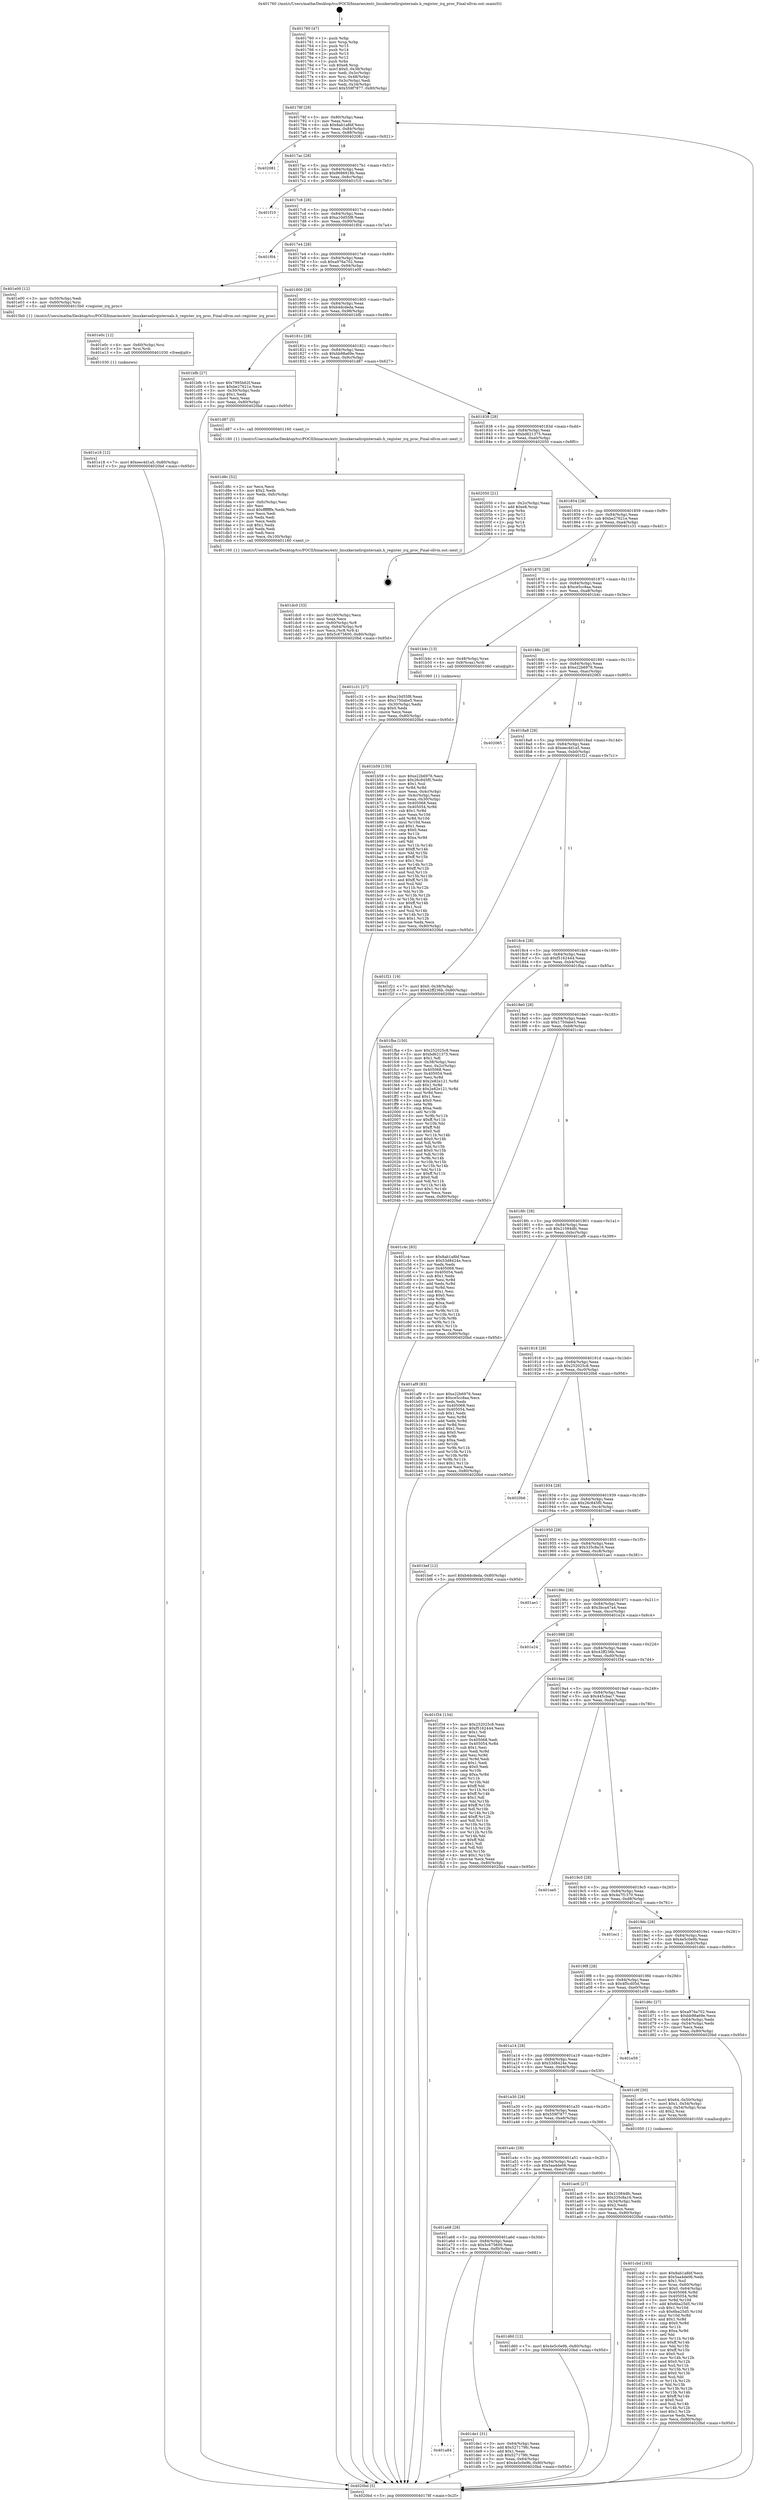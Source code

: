 digraph "0x401760" {
  label = "0x401760 (/mnt/c/Users/mathe/Desktop/tcc/POCII/binaries/extr_linuxkernelirqinternals.h_register_irq_proc_Final-ollvm.out::main(0))"
  labelloc = "t"
  node[shape=record]

  Entry [label="",width=0.3,height=0.3,shape=circle,fillcolor=black,style=filled]
  "0x40178f" [label="{
     0x40178f [29]\l
     | [instrs]\l
     &nbsp;&nbsp;0x40178f \<+3\>: mov -0x80(%rbp),%eax\l
     &nbsp;&nbsp;0x401792 \<+2\>: mov %eax,%ecx\l
     &nbsp;&nbsp;0x401794 \<+6\>: sub $0x8ab1a8bf,%ecx\l
     &nbsp;&nbsp;0x40179a \<+6\>: mov %eax,-0x84(%rbp)\l
     &nbsp;&nbsp;0x4017a0 \<+6\>: mov %ecx,-0x88(%rbp)\l
     &nbsp;&nbsp;0x4017a6 \<+6\>: je 0000000000402081 \<main+0x921\>\l
  }"]
  "0x402081" [label="{
     0x402081\l
  }", style=dashed]
  "0x4017ac" [label="{
     0x4017ac [28]\l
     | [instrs]\l
     &nbsp;&nbsp;0x4017ac \<+5\>: jmp 00000000004017b1 \<main+0x51\>\l
     &nbsp;&nbsp;0x4017b1 \<+6\>: mov -0x84(%rbp),%eax\l
     &nbsp;&nbsp;0x4017b7 \<+5\>: sub $0x9686918b,%eax\l
     &nbsp;&nbsp;0x4017bc \<+6\>: mov %eax,-0x8c(%rbp)\l
     &nbsp;&nbsp;0x4017c2 \<+6\>: je 0000000000401f10 \<main+0x7b0\>\l
  }"]
  Exit [label="",width=0.3,height=0.3,shape=circle,fillcolor=black,style=filled,peripheries=2]
  "0x401f10" [label="{
     0x401f10\l
  }", style=dashed]
  "0x4017c8" [label="{
     0x4017c8 [28]\l
     | [instrs]\l
     &nbsp;&nbsp;0x4017c8 \<+5\>: jmp 00000000004017cd \<main+0x6d\>\l
     &nbsp;&nbsp;0x4017cd \<+6\>: mov -0x84(%rbp),%eax\l
     &nbsp;&nbsp;0x4017d3 \<+5\>: sub $0xa10d55f8,%eax\l
     &nbsp;&nbsp;0x4017d8 \<+6\>: mov %eax,-0x90(%rbp)\l
     &nbsp;&nbsp;0x4017de \<+6\>: je 0000000000401f04 \<main+0x7a4\>\l
  }"]
  "0x401e18" [label="{
     0x401e18 [12]\l
     | [instrs]\l
     &nbsp;&nbsp;0x401e18 \<+7\>: movl $0xeec4d1a5,-0x80(%rbp)\l
     &nbsp;&nbsp;0x401e1f \<+5\>: jmp 00000000004020bd \<main+0x95d\>\l
  }"]
  "0x401f04" [label="{
     0x401f04\l
  }", style=dashed]
  "0x4017e4" [label="{
     0x4017e4 [28]\l
     | [instrs]\l
     &nbsp;&nbsp;0x4017e4 \<+5\>: jmp 00000000004017e9 \<main+0x89\>\l
     &nbsp;&nbsp;0x4017e9 \<+6\>: mov -0x84(%rbp),%eax\l
     &nbsp;&nbsp;0x4017ef \<+5\>: sub $0xa976a702,%eax\l
     &nbsp;&nbsp;0x4017f4 \<+6\>: mov %eax,-0x94(%rbp)\l
     &nbsp;&nbsp;0x4017fa \<+6\>: je 0000000000401e00 \<main+0x6a0\>\l
  }"]
  "0x401e0c" [label="{
     0x401e0c [12]\l
     | [instrs]\l
     &nbsp;&nbsp;0x401e0c \<+4\>: mov -0x60(%rbp),%rsi\l
     &nbsp;&nbsp;0x401e10 \<+3\>: mov %rsi,%rdi\l
     &nbsp;&nbsp;0x401e13 \<+5\>: call 0000000000401030 \<free@plt\>\l
     | [calls]\l
     &nbsp;&nbsp;0x401030 \{1\} (unknown)\l
  }"]
  "0x401e00" [label="{
     0x401e00 [12]\l
     | [instrs]\l
     &nbsp;&nbsp;0x401e00 \<+3\>: mov -0x50(%rbp),%edi\l
     &nbsp;&nbsp;0x401e03 \<+4\>: mov -0x60(%rbp),%rsi\l
     &nbsp;&nbsp;0x401e07 \<+5\>: call 00000000004015b0 \<register_irq_proc\>\l
     | [calls]\l
     &nbsp;&nbsp;0x4015b0 \{1\} (/mnt/c/Users/mathe/Desktop/tcc/POCII/binaries/extr_linuxkernelirqinternals.h_register_irq_proc_Final-ollvm.out::register_irq_proc)\l
  }"]
  "0x401800" [label="{
     0x401800 [28]\l
     | [instrs]\l
     &nbsp;&nbsp;0x401800 \<+5\>: jmp 0000000000401805 \<main+0xa5\>\l
     &nbsp;&nbsp;0x401805 \<+6\>: mov -0x84(%rbp),%eax\l
     &nbsp;&nbsp;0x40180b \<+5\>: sub $0xb4dcdeda,%eax\l
     &nbsp;&nbsp;0x401810 \<+6\>: mov %eax,-0x98(%rbp)\l
     &nbsp;&nbsp;0x401816 \<+6\>: je 0000000000401bfb \<main+0x49b\>\l
  }"]
  "0x401a84" [label="{
     0x401a84\l
  }", style=dashed]
  "0x401bfb" [label="{
     0x401bfb [27]\l
     | [instrs]\l
     &nbsp;&nbsp;0x401bfb \<+5\>: mov $0x7995b62f,%eax\l
     &nbsp;&nbsp;0x401c00 \<+5\>: mov $0xbe27621e,%ecx\l
     &nbsp;&nbsp;0x401c05 \<+3\>: mov -0x30(%rbp),%edx\l
     &nbsp;&nbsp;0x401c08 \<+3\>: cmp $0x1,%edx\l
     &nbsp;&nbsp;0x401c0b \<+3\>: cmovl %ecx,%eax\l
     &nbsp;&nbsp;0x401c0e \<+3\>: mov %eax,-0x80(%rbp)\l
     &nbsp;&nbsp;0x401c11 \<+5\>: jmp 00000000004020bd \<main+0x95d\>\l
  }"]
  "0x40181c" [label="{
     0x40181c [28]\l
     | [instrs]\l
     &nbsp;&nbsp;0x40181c \<+5\>: jmp 0000000000401821 \<main+0xc1\>\l
     &nbsp;&nbsp;0x401821 \<+6\>: mov -0x84(%rbp),%eax\l
     &nbsp;&nbsp;0x401827 \<+5\>: sub $0xbb98a69e,%eax\l
     &nbsp;&nbsp;0x40182c \<+6\>: mov %eax,-0x9c(%rbp)\l
     &nbsp;&nbsp;0x401832 \<+6\>: je 0000000000401d87 \<main+0x627\>\l
  }"]
  "0x401de1" [label="{
     0x401de1 [31]\l
     | [instrs]\l
     &nbsp;&nbsp;0x401de1 \<+3\>: mov -0x64(%rbp),%eax\l
     &nbsp;&nbsp;0x401de4 \<+5\>: add $0x527179fc,%eax\l
     &nbsp;&nbsp;0x401de9 \<+3\>: add $0x1,%eax\l
     &nbsp;&nbsp;0x401dec \<+5\>: sub $0x527179fc,%eax\l
     &nbsp;&nbsp;0x401df1 \<+3\>: mov %eax,-0x64(%rbp)\l
     &nbsp;&nbsp;0x401df4 \<+7\>: movl $0x4e5c0e9b,-0x80(%rbp)\l
     &nbsp;&nbsp;0x401dfb \<+5\>: jmp 00000000004020bd \<main+0x95d\>\l
  }"]
  "0x401d87" [label="{
     0x401d87 [5]\l
     | [instrs]\l
     &nbsp;&nbsp;0x401d87 \<+5\>: call 0000000000401160 \<next_i\>\l
     | [calls]\l
     &nbsp;&nbsp;0x401160 \{1\} (/mnt/c/Users/mathe/Desktop/tcc/POCII/binaries/extr_linuxkernelirqinternals.h_register_irq_proc_Final-ollvm.out::next_i)\l
  }"]
  "0x401838" [label="{
     0x401838 [28]\l
     | [instrs]\l
     &nbsp;&nbsp;0x401838 \<+5\>: jmp 000000000040183d \<main+0xdd\>\l
     &nbsp;&nbsp;0x40183d \<+6\>: mov -0x84(%rbp),%eax\l
     &nbsp;&nbsp;0x401843 \<+5\>: sub $0xbd621375,%eax\l
     &nbsp;&nbsp;0x401848 \<+6\>: mov %eax,-0xa0(%rbp)\l
     &nbsp;&nbsp;0x40184e \<+6\>: je 0000000000402050 \<main+0x8f0\>\l
  }"]
  "0x401dc0" [label="{
     0x401dc0 [33]\l
     | [instrs]\l
     &nbsp;&nbsp;0x401dc0 \<+6\>: mov -0x100(%rbp),%ecx\l
     &nbsp;&nbsp;0x401dc6 \<+3\>: imul %eax,%ecx\l
     &nbsp;&nbsp;0x401dc9 \<+4\>: mov -0x60(%rbp),%r8\l
     &nbsp;&nbsp;0x401dcd \<+4\>: movslq -0x64(%rbp),%r9\l
     &nbsp;&nbsp;0x401dd1 \<+4\>: mov %ecx,(%r8,%r9,4)\l
     &nbsp;&nbsp;0x401dd5 \<+7\>: movl $0x5c675600,-0x80(%rbp)\l
     &nbsp;&nbsp;0x401ddc \<+5\>: jmp 00000000004020bd \<main+0x95d\>\l
  }"]
  "0x402050" [label="{
     0x402050 [21]\l
     | [instrs]\l
     &nbsp;&nbsp;0x402050 \<+3\>: mov -0x2c(%rbp),%eax\l
     &nbsp;&nbsp;0x402053 \<+7\>: add $0xe8,%rsp\l
     &nbsp;&nbsp;0x40205a \<+1\>: pop %rbx\l
     &nbsp;&nbsp;0x40205b \<+2\>: pop %r12\l
     &nbsp;&nbsp;0x40205d \<+2\>: pop %r13\l
     &nbsp;&nbsp;0x40205f \<+2\>: pop %r14\l
     &nbsp;&nbsp;0x402061 \<+2\>: pop %r15\l
     &nbsp;&nbsp;0x402063 \<+1\>: pop %rbp\l
     &nbsp;&nbsp;0x402064 \<+1\>: ret\l
  }"]
  "0x401854" [label="{
     0x401854 [28]\l
     | [instrs]\l
     &nbsp;&nbsp;0x401854 \<+5\>: jmp 0000000000401859 \<main+0xf9\>\l
     &nbsp;&nbsp;0x401859 \<+6\>: mov -0x84(%rbp),%eax\l
     &nbsp;&nbsp;0x40185f \<+5\>: sub $0xbe27621e,%eax\l
     &nbsp;&nbsp;0x401864 \<+6\>: mov %eax,-0xa4(%rbp)\l
     &nbsp;&nbsp;0x40186a \<+6\>: je 0000000000401c31 \<main+0x4d1\>\l
  }"]
  "0x401d8c" [label="{
     0x401d8c [52]\l
     | [instrs]\l
     &nbsp;&nbsp;0x401d8c \<+2\>: xor %ecx,%ecx\l
     &nbsp;&nbsp;0x401d8e \<+5\>: mov $0x2,%edx\l
     &nbsp;&nbsp;0x401d93 \<+6\>: mov %edx,-0xfc(%rbp)\l
     &nbsp;&nbsp;0x401d99 \<+1\>: cltd\l
     &nbsp;&nbsp;0x401d9a \<+6\>: mov -0xfc(%rbp),%esi\l
     &nbsp;&nbsp;0x401da0 \<+2\>: idiv %esi\l
     &nbsp;&nbsp;0x401da2 \<+6\>: imul $0xfffffffe,%edx,%edx\l
     &nbsp;&nbsp;0x401da8 \<+2\>: mov %ecx,%edi\l
     &nbsp;&nbsp;0x401daa \<+2\>: sub %edx,%edi\l
     &nbsp;&nbsp;0x401dac \<+2\>: mov %ecx,%edx\l
     &nbsp;&nbsp;0x401dae \<+3\>: sub $0x1,%edx\l
     &nbsp;&nbsp;0x401db1 \<+2\>: add %edx,%edi\l
     &nbsp;&nbsp;0x401db3 \<+2\>: sub %edi,%ecx\l
     &nbsp;&nbsp;0x401db5 \<+6\>: mov %ecx,-0x100(%rbp)\l
     &nbsp;&nbsp;0x401dbb \<+5\>: call 0000000000401160 \<next_i\>\l
     | [calls]\l
     &nbsp;&nbsp;0x401160 \{1\} (/mnt/c/Users/mathe/Desktop/tcc/POCII/binaries/extr_linuxkernelirqinternals.h_register_irq_proc_Final-ollvm.out::next_i)\l
  }"]
  "0x401c31" [label="{
     0x401c31 [27]\l
     | [instrs]\l
     &nbsp;&nbsp;0x401c31 \<+5\>: mov $0xa10d55f8,%eax\l
     &nbsp;&nbsp;0x401c36 \<+5\>: mov $0x1750abe5,%ecx\l
     &nbsp;&nbsp;0x401c3b \<+3\>: mov -0x30(%rbp),%edx\l
     &nbsp;&nbsp;0x401c3e \<+3\>: cmp $0x0,%edx\l
     &nbsp;&nbsp;0x401c41 \<+3\>: cmove %ecx,%eax\l
     &nbsp;&nbsp;0x401c44 \<+3\>: mov %eax,-0x80(%rbp)\l
     &nbsp;&nbsp;0x401c47 \<+5\>: jmp 00000000004020bd \<main+0x95d\>\l
  }"]
  "0x401870" [label="{
     0x401870 [28]\l
     | [instrs]\l
     &nbsp;&nbsp;0x401870 \<+5\>: jmp 0000000000401875 \<main+0x115\>\l
     &nbsp;&nbsp;0x401875 \<+6\>: mov -0x84(%rbp),%eax\l
     &nbsp;&nbsp;0x40187b \<+5\>: sub $0xce5cc8aa,%eax\l
     &nbsp;&nbsp;0x401880 \<+6\>: mov %eax,-0xa8(%rbp)\l
     &nbsp;&nbsp;0x401886 \<+6\>: je 0000000000401b4c \<main+0x3ec\>\l
  }"]
  "0x401a68" [label="{
     0x401a68 [28]\l
     | [instrs]\l
     &nbsp;&nbsp;0x401a68 \<+5\>: jmp 0000000000401a6d \<main+0x30d\>\l
     &nbsp;&nbsp;0x401a6d \<+6\>: mov -0x84(%rbp),%eax\l
     &nbsp;&nbsp;0x401a73 \<+5\>: sub $0x5c675600,%eax\l
     &nbsp;&nbsp;0x401a78 \<+6\>: mov %eax,-0xf0(%rbp)\l
     &nbsp;&nbsp;0x401a7e \<+6\>: je 0000000000401de1 \<main+0x681\>\l
  }"]
  "0x401b4c" [label="{
     0x401b4c [13]\l
     | [instrs]\l
     &nbsp;&nbsp;0x401b4c \<+4\>: mov -0x48(%rbp),%rax\l
     &nbsp;&nbsp;0x401b50 \<+4\>: mov 0x8(%rax),%rdi\l
     &nbsp;&nbsp;0x401b54 \<+5\>: call 0000000000401060 \<atoi@plt\>\l
     | [calls]\l
     &nbsp;&nbsp;0x401060 \{1\} (unknown)\l
  }"]
  "0x40188c" [label="{
     0x40188c [28]\l
     | [instrs]\l
     &nbsp;&nbsp;0x40188c \<+5\>: jmp 0000000000401891 \<main+0x131\>\l
     &nbsp;&nbsp;0x401891 \<+6\>: mov -0x84(%rbp),%eax\l
     &nbsp;&nbsp;0x401897 \<+5\>: sub $0xe22b6976,%eax\l
     &nbsp;&nbsp;0x40189c \<+6\>: mov %eax,-0xac(%rbp)\l
     &nbsp;&nbsp;0x4018a2 \<+6\>: je 0000000000402065 \<main+0x905\>\l
  }"]
  "0x401d60" [label="{
     0x401d60 [12]\l
     | [instrs]\l
     &nbsp;&nbsp;0x401d60 \<+7\>: movl $0x4e5c0e9b,-0x80(%rbp)\l
     &nbsp;&nbsp;0x401d67 \<+5\>: jmp 00000000004020bd \<main+0x95d\>\l
  }"]
  "0x402065" [label="{
     0x402065\l
  }", style=dashed]
  "0x4018a8" [label="{
     0x4018a8 [28]\l
     | [instrs]\l
     &nbsp;&nbsp;0x4018a8 \<+5\>: jmp 00000000004018ad \<main+0x14d\>\l
     &nbsp;&nbsp;0x4018ad \<+6\>: mov -0x84(%rbp),%eax\l
     &nbsp;&nbsp;0x4018b3 \<+5\>: sub $0xeec4d1a5,%eax\l
     &nbsp;&nbsp;0x4018b8 \<+6\>: mov %eax,-0xb0(%rbp)\l
     &nbsp;&nbsp;0x4018be \<+6\>: je 0000000000401f21 \<main+0x7c1\>\l
  }"]
  "0x401cbd" [label="{
     0x401cbd [163]\l
     | [instrs]\l
     &nbsp;&nbsp;0x401cbd \<+5\>: mov $0x8ab1a8bf,%ecx\l
     &nbsp;&nbsp;0x401cc2 \<+5\>: mov $0x5aa4de06,%edx\l
     &nbsp;&nbsp;0x401cc7 \<+3\>: mov $0x1,%sil\l
     &nbsp;&nbsp;0x401cca \<+4\>: mov %rax,-0x60(%rbp)\l
     &nbsp;&nbsp;0x401cce \<+7\>: movl $0x0,-0x64(%rbp)\l
     &nbsp;&nbsp;0x401cd5 \<+8\>: mov 0x405068,%r8d\l
     &nbsp;&nbsp;0x401cdd \<+8\>: mov 0x405054,%r9d\l
     &nbsp;&nbsp;0x401ce5 \<+3\>: mov %r8d,%r10d\l
     &nbsp;&nbsp;0x401ce8 \<+7\>: add $0x6ba25d5,%r10d\l
     &nbsp;&nbsp;0x401cef \<+4\>: sub $0x1,%r10d\l
     &nbsp;&nbsp;0x401cf3 \<+7\>: sub $0x6ba25d5,%r10d\l
     &nbsp;&nbsp;0x401cfa \<+4\>: imul %r10d,%r8d\l
     &nbsp;&nbsp;0x401cfe \<+4\>: and $0x1,%r8d\l
     &nbsp;&nbsp;0x401d02 \<+4\>: cmp $0x0,%r8d\l
     &nbsp;&nbsp;0x401d06 \<+4\>: sete %r11b\l
     &nbsp;&nbsp;0x401d0a \<+4\>: cmp $0xa,%r9d\l
     &nbsp;&nbsp;0x401d0e \<+3\>: setl %bl\l
     &nbsp;&nbsp;0x401d11 \<+3\>: mov %r11b,%r14b\l
     &nbsp;&nbsp;0x401d14 \<+4\>: xor $0xff,%r14b\l
     &nbsp;&nbsp;0x401d18 \<+3\>: mov %bl,%r15b\l
     &nbsp;&nbsp;0x401d1b \<+4\>: xor $0xff,%r15b\l
     &nbsp;&nbsp;0x401d1f \<+4\>: xor $0x0,%sil\l
     &nbsp;&nbsp;0x401d23 \<+3\>: mov %r14b,%r12b\l
     &nbsp;&nbsp;0x401d26 \<+4\>: and $0x0,%r12b\l
     &nbsp;&nbsp;0x401d2a \<+3\>: and %sil,%r11b\l
     &nbsp;&nbsp;0x401d2d \<+3\>: mov %r15b,%r13b\l
     &nbsp;&nbsp;0x401d30 \<+4\>: and $0x0,%r13b\l
     &nbsp;&nbsp;0x401d34 \<+3\>: and %sil,%bl\l
     &nbsp;&nbsp;0x401d37 \<+3\>: or %r11b,%r12b\l
     &nbsp;&nbsp;0x401d3a \<+3\>: or %bl,%r13b\l
     &nbsp;&nbsp;0x401d3d \<+3\>: xor %r13b,%r12b\l
     &nbsp;&nbsp;0x401d40 \<+3\>: or %r15b,%r14b\l
     &nbsp;&nbsp;0x401d43 \<+4\>: xor $0xff,%r14b\l
     &nbsp;&nbsp;0x401d47 \<+4\>: or $0x0,%sil\l
     &nbsp;&nbsp;0x401d4b \<+3\>: and %sil,%r14b\l
     &nbsp;&nbsp;0x401d4e \<+3\>: or %r14b,%r12b\l
     &nbsp;&nbsp;0x401d51 \<+4\>: test $0x1,%r12b\l
     &nbsp;&nbsp;0x401d55 \<+3\>: cmovne %edx,%ecx\l
     &nbsp;&nbsp;0x401d58 \<+3\>: mov %ecx,-0x80(%rbp)\l
     &nbsp;&nbsp;0x401d5b \<+5\>: jmp 00000000004020bd \<main+0x95d\>\l
  }"]
  "0x401f21" [label="{
     0x401f21 [19]\l
     | [instrs]\l
     &nbsp;&nbsp;0x401f21 \<+7\>: movl $0x0,-0x38(%rbp)\l
     &nbsp;&nbsp;0x401f28 \<+7\>: movl $0x42ff236b,-0x80(%rbp)\l
     &nbsp;&nbsp;0x401f2f \<+5\>: jmp 00000000004020bd \<main+0x95d\>\l
  }"]
  "0x4018c4" [label="{
     0x4018c4 [28]\l
     | [instrs]\l
     &nbsp;&nbsp;0x4018c4 \<+5\>: jmp 00000000004018c9 \<main+0x169\>\l
     &nbsp;&nbsp;0x4018c9 \<+6\>: mov -0x84(%rbp),%eax\l
     &nbsp;&nbsp;0x4018cf \<+5\>: sub $0xf5162444,%eax\l
     &nbsp;&nbsp;0x4018d4 \<+6\>: mov %eax,-0xb4(%rbp)\l
     &nbsp;&nbsp;0x4018da \<+6\>: je 0000000000401fba \<main+0x85a\>\l
  }"]
  "0x401b59" [label="{
     0x401b59 [150]\l
     | [instrs]\l
     &nbsp;&nbsp;0x401b59 \<+5\>: mov $0xe22b6976,%ecx\l
     &nbsp;&nbsp;0x401b5e \<+5\>: mov $0x26c845f0,%edx\l
     &nbsp;&nbsp;0x401b63 \<+3\>: mov $0x1,%sil\l
     &nbsp;&nbsp;0x401b66 \<+3\>: xor %r8d,%r8d\l
     &nbsp;&nbsp;0x401b69 \<+3\>: mov %eax,-0x4c(%rbp)\l
     &nbsp;&nbsp;0x401b6c \<+3\>: mov -0x4c(%rbp),%eax\l
     &nbsp;&nbsp;0x401b6f \<+3\>: mov %eax,-0x30(%rbp)\l
     &nbsp;&nbsp;0x401b72 \<+7\>: mov 0x405068,%eax\l
     &nbsp;&nbsp;0x401b79 \<+8\>: mov 0x405054,%r9d\l
     &nbsp;&nbsp;0x401b81 \<+4\>: sub $0x1,%r8d\l
     &nbsp;&nbsp;0x401b85 \<+3\>: mov %eax,%r10d\l
     &nbsp;&nbsp;0x401b88 \<+3\>: add %r8d,%r10d\l
     &nbsp;&nbsp;0x401b8b \<+4\>: imul %r10d,%eax\l
     &nbsp;&nbsp;0x401b8f \<+3\>: and $0x1,%eax\l
     &nbsp;&nbsp;0x401b92 \<+3\>: cmp $0x0,%eax\l
     &nbsp;&nbsp;0x401b95 \<+4\>: sete %r11b\l
     &nbsp;&nbsp;0x401b99 \<+4\>: cmp $0xa,%r9d\l
     &nbsp;&nbsp;0x401b9d \<+3\>: setl %bl\l
     &nbsp;&nbsp;0x401ba0 \<+3\>: mov %r11b,%r14b\l
     &nbsp;&nbsp;0x401ba3 \<+4\>: xor $0xff,%r14b\l
     &nbsp;&nbsp;0x401ba7 \<+3\>: mov %bl,%r15b\l
     &nbsp;&nbsp;0x401baa \<+4\>: xor $0xff,%r15b\l
     &nbsp;&nbsp;0x401bae \<+4\>: xor $0x1,%sil\l
     &nbsp;&nbsp;0x401bb2 \<+3\>: mov %r14b,%r12b\l
     &nbsp;&nbsp;0x401bb5 \<+4\>: and $0xff,%r12b\l
     &nbsp;&nbsp;0x401bb9 \<+3\>: and %sil,%r11b\l
     &nbsp;&nbsp;0x401bbc \<+3\>: mov %r15b,%r13b\l
     &nbsp;&nbsp;0x401bbf \<+4\>: and $0xff,%r13b\l
     &nbsp;&nbsp;0x401bc3 \<+3\>: and %sil,%bl\l
     &nbsp;&nbsp;0x401bc6 \<+3\>: or %r11b,%r12b\l
     &nbsp;&nbsp;0x401bc9 \<+3\>: or %bl,%r13b\l
     &nbsp;&nbsp;0x401bcc \<+3\>: xor %r13b,%r12b\l
     &nbsp;&nbsp;0x401bcf \<+3\>: or %r15b,%r14b\l
     &nbsp;&nbsp;0x401bd2 \<+4\>: xor $0xff,%r14b\l
     &nbsp;&nbsp;0x401bd6 \<+4\>: or $0x1,%sil\l
     &nbsp;&nbsp;0x401bda \<+3\>: and %sil,%r14b\l
     &nbsp;&nbsp;0x401bdd \<+3\>: or %r14b,%r12b\l
     &nbsp;&nbsp;0x401be0 \<+4\>: test $0x1,%r12b\l
     &nbsp;&nbsp;0x401be4 \<+3\>: cmovne %edx,%ecx\l
     &nbsp;&nbsp;0x401be7 \<+3\>: mov %ecx,-0x80(%rbp)\l
     &nbsp;&nbsp;0x401bea \<+5\>: jmp 00000000004020bd \<main+0x95d\>\l
  }"]
  "0x401fba" [label="{
     0x401fba [150]\l
     | [instrs]\l
     &nbsp;&nbsp;0x401fba \<+5\>: mov $0x252025c8,%eax\l
     &nbsp;&nbsp;0x401fbf \<+5\>: mov $0xbd621375,%ecx\l
     &nbsp;&nbsp;0x401fc4 \<+2\>: mov $0x1,%dl\l
     &nbsp;&nbsp;0x401fc6 \<+3\>: mov -0x38(%rbp),%esi\l
     &nbsp;&nbsp;0x401fc9 \<+3\>: mov %esi,-0x2c(%rbp)\l
     &nbsp;&nbsp;0x401fcc \<+7\>: mov 0x405068,%esi\l
     &nbsp;&nbsp;0x401fd3 \<+7\>: mov 0x405054,%edi\l
     &nbsp;&nbsp;0x401fda \<+3\>: mov %esi,%r8d\l
     &nbsp;&nbsp;0x401fdd \<+7\>: add $0x2e82e121,%r8d\l
     &nbsp;&nbsp;0x401fe4 \<+4\>: sub $0x1,%r8d\l
     &nbsp;&nbsp;0x401fe8 \<+7\>: sub $0x2e82e121,%r8d\l
     &nbsp;&nbsp;0x401fef \<+4\>: imul %r8d,%esi\l
     &nbsp;&nbsp;0x401ff3 \<+3\>: and $0x1,%esi\l
     &nbsp;&nbsp;0x401ff6 \<+3\>: cmp $0x0,%esi\l
     &nbsp;&nbsp;0x401ff9 \<+4\>: sete %r9b\l
     &nbsp;&nbsp;0x401ffd \<+3\>: cmp $0xa,%edi\l
     &nbsp;&nbsp;0x402000 \<+4\>: setl %r10b\l
     &nbsp;&nbsp;0x402004 \<+3\>: mov %r9b,%r11b\l
     &nbsp;&nbsp;0x402007 \<+4\>: xor $0xff,%r11b\l
     &nbsp;&nbsp;0x40200b \<+3\>: mov %r10b,%bl\l
     &nbsp;&nbsp;0x40200e \<+3\>: xor $0xff,%bl\l
     &nbsp;&nbsp;0x402011 \<+3\>: xor $0x0,%dl\l
     &nbsp;&nbsp;0x402014 \<+3\>: mov %r11b,%r14b\l
     &nbsp;&nbsp;0x402017 \<+4\>: and $0x0,%r14b\l
     &nbsp;&nbsp;0x40201b \<+3\>: and %dl,%r9b\l
     &nbsp;&nbsp;0x40201e \<+3\>: mov %bl,%r15b\l
     &nbsp;&nbsp;0x402021 \<+4\>: and $0x0,%r15b\l
     &nbsp;&nbsp;0x402025 \<+3\>: and %dl,%r10b\l
     &nbsp;&nbsp;0x402028 \<+3\>: or %r9b,%r14b\l
     &nbsp;&nbsp;0x40202b \<+3\>: or %r10b,%r15b\l
     &nbsp;&nbsp;0x40202e \<+3\>: xor %r15b,%r14b\l
     &nbsp;&nbsp;0x402031 \<+3\>: or %bl,%r11b\l
     &nbsp;&nbsp;0x402034 \<+4\>: xor $0xff,%r11b\l
     &nbsp;&nbsp;0x402038 \<+3\>: or $0x0,%dl\l
     &nbsp;&nbsp;0x40203b \<+3\>: and %dl,%r11b\l
     &nbsp;&nbsp;0x40203e \<+3\>: or %r11b,%r14b\l
     &nbsp;&nbsp;0x402041 \<+4\>: test $0x1,%r14b\l
     &nbsp;&nbsp;0x402045 \<+3\>: cmovne %ecx,%eax\l
     &nbsp;&nbsp;0x402048 \<+3\>: mov %eax,-0x80(%rbp)\l
     &nbsp;&nbsp;0x40204b \<+5\>: jmp 00000000004020bd \<main+0x95d\>\l
  }"]
  "0x4018e0" [label="{
     0x4018e0 [28]\l
     | [instrs]\l
     &nbsp;&nbsp;0x4018e0 \<+5\>: jmp 00000000004018e5 \<main+0x185\>\l
     &nbsp;&nbsp;0x4018e5 \<+6\>: mov -0x84(%rbp),%eax\l
     &nbsp;&nbsp;0x4018eb \<+5\>: sub $0x1750abe5,%eax\l
     &nbsp;&nbsp;0x4018f0 \<+6\>: mov %eax,-0xb8(%rbp)\l
     &nbsp;&nbsp;0x4018f6 \<+6\>: je 0000000000401c4c \<main+0x4ec\>\l
  }"]
  "0x401760" [label="{
     0x401760 [47]\l
     | [instrs]\l
     &nbsp;&nbsp;0x401760 \<+1\>: push %rbp\l
     &nbsp;&nbsp;0x401761 \<+3\>: mov %rsp,%rbp\l
     &nbsp;&nbsp;0x401764 \<+2\>: push %r15\l
     &nbsp;&nbsp;0x401766 \<+2\>: push %r14\l
     &nbsp;&nbsp;0x401768 \<+2\>: push %r13\l
     &nbsp;&nbsp;0x40176a \<+2\>: push %r12\l
     &nbsp;&nbsp;0x40176c \<+1\>: push %rbx\l
     &nbsp;&nbsp;0x40176d \<+7\>: sub $0xe8,%rsp\l
     &nbsp;&nbsp;0x401774 \<+7\>: movl $0x0,-0x38(%rbp)\l
     &nbsp;&nbsp;0x40177b \<+3\>: mov %edi,-0x3c(%rbp)\l
     &nbsp;&nbsp;0x40177e \<+4\>: mov %rsi,-0x48(%rbp)\l
     &nbsp;&nbsp;0x401782 \<+3\>: mov -0x3c(%rbp),%edi\l
     &nbsp;&nbsp;0x401785 \<+3\>: mov %edi,-0x34(%rbp)\l
     &nbsp;&nbsp;0x401788 \<+7\>: movl $0x559f7877,-0x80(%rbp)\l
  }"]
  "0x401c4c" [label="{
     0x401c4c [83]\l
     | [instrs]\l
     &nbsp;&nbsp;0x401c4c \<+5\>: mov $0x8ab1a8bf,%eax\l
     &nbsp;&nbsp;0x401c51 \<+5\>: mov $0x53d8424e,%ecx\l
     &nbsp;&nbsp;0x401c56 \<+2\>: xor %edx,%edx\l
     &nbsp;&nbsp;0x401c58 \<+7\>: mov 0x405068,%esi\l
     &nbsp;&nbsp;0x401c5f \<+7\>: mov 0x405054,%edi\l
     &nbsp;&nbsp;0x401c66 \<+3\>: sub $0x1,%edx\l
     &nbsp;&nbsp;0x401c69 \<+3\>: mov %esi,%r8d\l
     &nbsp;&nbsp;0x401c6c \<+3\>: add %edx,%r8d\l
     &nbsp;&nbsp;0x401c6f \<+4\>: imul %r8d,%esi\l
     &nbsp;&nbsp;0x401c73 \<+3\>: and $0x1,%esi\l
     &nbsp;&nbsp;0x401c76 \<+3\>: cmp $0x0,%esi\l
     &nbsp;&nbsp;0x401c79 \<+4\>: sete %r9b\l
     &nbsp;&nbsp;0x401c7d \<+3\>: cmp $0xa,%edi\l
     &nbsp;&nbsp;0x401c80 \<+4\>: setl %r10b\l
     &nbsp;&nbsp;0x401c84 \<+3\>: mov %r9b,%r11b\l
     &nbsp;&nbsp;0x401c87 \<+3\>: and %r10b,%r11b\l
     &nbsp;&nbsp;0x401c8a \<+3\>: xor %r10b,%r9b\l
     &nbsp;&nbsp;0x401c8d \<+3\>: or %r9b,%r11b\l
     &nbsp;&nbsp;0x401c90 \<+4\>: test $0x1,%r11b\l
     &nbsp;&nbsp;0x401c94 \<+3\>: cmovne %ecx,%eax\l
     &nbsp;&nbsp;0x401c97 \<+3\>: mov %eax,-0x80(%rbp)\l
     &nbsp;&nbsp;0x401c9a \<+5\>: jmp 00000000004020bd \<main+0x95d\>\l
  }"]
  "0x4018fc" [label="{
     0x4018fc [28]\l
     | [instrs]\l
     &nbsp;&nbsp;0x4018fc \<+5\>: jmp 0000000000401901 \<main+0x1a1\>\l
     &nbsp;&nbsp;0x401901 \<+6\>: mov -0x84(%rbp),%eax\l
     &nbsp;&nbsp;0x401907 \<+5\>: sub $0x21084dfc,%eax\l
     &nbsp;&nbsp;0x40190c \<+6\>: mov %eax,-0xbc(%rbp)\l
     &nbsp;&nbsp;0x401912 \<+6\>: je 0000000000401af9 \<main+0x399\>\l
  }"]
  "0x4020bd" [label="{
     0x4020bd [5]\l
     | [instrs]\l
     &nbsp;&nbsp;0x4020bd \<+5\>: jmp 000000000040178f \<main+0x2f\>\l
  }"]
  "0x401af9" [label="{
     0x401af9 [83]\l
     | [instrs]\l
     &nbsp;&nbsp;0x401af9 \<+5\>: mov $0xe22b6976,%eax\l
     &nbsp;&nbsp;0x401afe \<+5\>: mov $0xce5cc8aa,%ecx\l
     &nbsp;&nbsp;0x401b03 \<+2\>: xor %edx,%edx\l
     &nbsp;&nbsp;0x401b05 \<+7\>: mov 0x405068,%esi\l
     &nbsp;&nbsp;0x401b0c \<+7\>: mov 0x405054,%edi\l
     &nbsp;&nbsp;0x401b13 \<+3\>: sub $0x1,%edx\l
     &nbsp;&nbsp;0x401b16 \<+3\>: mov %esi,%r8d\l
     &nbsp;&nbsp;0x401b19 \<+3\>: add %edx,%r8d\l
     &nbsp;&nbsp;0x401b1c \<+4\>: imul %r8d,%esi\l
     &nbsp;&nbsp;0x401b20 \<+3\>: and $0x1,%esi\l
     &nbsp;&nbsp;0x401b23 \<+3\>: cmp $0x0,%esi\l
     &nbsp;&nbsp;0x401b26 \<+4\>: sete %r9b\l
     &nbsp;&nbsp;0x401b2a \<+3\>: cmp $0xa,%edi\l
     &nbsp;&nbsp;0x401b2d \<+4\>: setl %r10b\l
     &nbsp;&nbsp;0x401b31 \<+3\>: mov %r9b,%r11b\l
     &nbsp;&nbsp;0x401b34 \<+3\>: and %r10b,%r11b\l
     &nbsp;&nbsp;0x401b37 \<+3\>: xor %r10b,%r9b\l
     &nbsp;&nbsp;0x401b3a \<+3\>: or %r9b,%r11b\l
     &nbsp;&nbsp;0x401b3d \<+4\>: test $0x1,%r11b\l
     &nbsp;&nbsp;0x401b41 \<+3\>: cmovne %ecx,%eax\l
     &nbsp;&nbsp;0x401b44 \<+3\>: mov %eax,-0x80(%rbp)\l
     &nbsp;&nbsp;0x401b47 \<+5\>: jmp 00000000004020bd \<main+0x95d\>\l
  }"]
  "0x401918" [label="{
     0x401918 [28]\l
     | [instrs]\l
     &nbsp;&nbsp;0x401918 \<+5\>: jmp 000000000040191d \<main+0x1bd\>\l
     &nbsp;&nbsp;0x40191d \<+6\>: mov -0x84(%rbp),%eax\l
     &nbsp;&nbsp;0x401923 \<+5\>: sub $0x252025c8,%eax\l
     &nbsp;&nbsp;0x401928 \<+6\>: mov %eax,-0xc0(%rbp)\l
     &nbsp;&nbsp;0x40192e \<+6\>: je 00000000004020b6 \<main+0x956\>\l
  }"]
  "0x401a4c" [label="{
     0x401a4c [28]\l
     | [instrs]\l
     &nbsp;&nbsp;0x401a4c \<+5\>: jmp 0000000000401a51 \<main+0x2f1\>\l
     &nbsp;&nbsp;0x401a51 \<+6\>: mov -0x84(%rbp),%eax\l
     &nbsp;&nbsp;0x401a57 \<+5\>: sub $0x5aa4de06,%eax\l
     &nbsp;&nbsp;0x401a5c \<+6\>: mov %eax,-0xec(%rbp)\l
     &nbsp;&nbsp;0x401a62 \<+6\>: je 0000000000401d60 \<main+0x600\>\l
  }"]
  "0x4020b6" [label="{
     0x4020b6\l
  }", style=dashed]
  "0x401934" [label="{
     0x401934 [28]\l
     | [instrs]\l
     &nbsp;&nbsp;0x401934 \<+5\>: jmp 0000000000401939 \<main+0x1d9\>\l
     &nbsp;&nbsp;0x401939 \<+6\>: mov -0x84(%rbp),%eax\l
     &nbsp;&nbsp;0x40193f \<+5\>: sub $0x26c845f0,%eax\l
     &nbsp;&nbsp;0x401944 \<+6\>: mov %eax,-0xc4(%rbp)\l
     &nbsp;&nbsp;0x40194a \<+6\>: je 0000000000401bef \<main+0x48f\>\l
  }"]
  "0x401ac6" [label="{
     0x401ac6 [27]\l
     | [instrs]\l
     &nbsp;&nbsp;0x401ac6 \<+5\>: mov $0x21084dfc,%eax\l
     &nbsp;&nbsp;0x401acb \<+5\>: mov $0x335c8a16,%ecx\l
     &nbsp;&nbsp;0x401ad0 \<+3\>: mov -0x34(%rbp),%edx\l
     &nbsp;&nbsp;0x401ad3 \<+3\>: cmp $0x2,%edx\l
     &nbsp;&nbsp;0x401ad6 \<+3\>: cmovne %ecx,%eax\l
     &nbsp;&nbsp;0x401ad9 \<+3\>: mov %eax,-0x80(%rbp)\l
     &nbsp;&nbsp;0x401adc \<+5\>: jmp 00000000004020bd \<main+0x95d\>\l
  }"]
  "0x401bef" [label="{
     0x401bef [12]\l
     | [instrs]\l
     &nbsp;&nbsp;0x401bef \<+7\>: movl $0xb4dcdeda,-0x80(%rbp)\l
     &nbsp;&nbsp;0x401bf6 \<+5\>: jmp 00000000004020bd \<main+0x95d\>\l
  }"]
  "0x401950" [label="{
     0x401950 [28]\l
     | [instrs]\l
     &nbsp;&nbsp;0x401950 \<+5\>: jmp 0000000000401955 \<main+0x1f5\>\l
     &nbsp;&nbsp;0x401955 \<+6\>: mov -0x84(%rbp),%eax\l
     &nbsp;&nbsp;0x40195b \<+5\>: sub $0x335c8a16,%eax\l
     &nbsp;&nbsp;0x401960 \<+6\>: mov %eax,-0xc8(%rbp)\l
     &nbsp;&nbsp;0x401966 \<+6\>: je 0000000000401ae1 \<main+0x381\>\l
  }"]
  "0x401a30" [label="{
     0x401a30 [28]\l
     | [instrs]\l
     &nbsp;&nbsp;0x401a30 \<+5\>: jmp 0000000000401a35 \<main+0x2d5\>\l
     &nbsp;&nbsp;0x401a35 \<+6\>: mov -0x84(%rbp),%eax\l
     &nbsp;&nbsp;0x401a3b \<+5\>: sub $0x559f7877,%eax\l
     &nbsp;&nbsp;0x401a40 \<+6\>: mov %eax,-0xe8(%rbp)\l
     &nbsp;&nbsp;0x401a46 \<+6\>: je 0000000000401ac6 \<main+0x366\>\l
  }"]
  "0x401ae1" [label="{
     0x401ae1\l
  }", style=dashed]
  "0x40196c" [label="{
     0x40196c [28]\l
     | [instrs]\l
     &nbsp;&nbsp;0x40196c \<+5\>: jmp 0000000000401971 \<main+0x211\>\l
     &nbsp;&nbsp;0x401971 \<+6\>: mov -0x84(%rbp),%eax\l
     &nbsp;&nbsp;0x401977 \<+5\>: sub $0x3bca47a4,%eax\l
     &nbsp;&nbsp;0x40197c \<+6\>: mov %eax,-0xcc(%rbp)\l
     &nbsp;&nbsp;0x401982 \<+6\>: je 0000000000401e24 \<main+0x6c4\>\l
  }"]
  "0x401c9f" [label="{
     0x401c9f [30]\l
     | [instrs]\l
     &nbsp;&nbsp;0x401c9f \<+7\>: movl $0x64,-0x50(%rbp)\l
     &nbsp;&nbsp;0x401ca6 \<+7\>: movl $0x1,-0x54(%rbp)\l
     &nbsp;&nbsp;0x401cad \<+4\>: movslq -0x54(%rbp),%rax\l
     &nbsp;&nbsp;0x401cb1 \<+4\>: shl $0x2,%rax\l
     &nbsp;&nbsp;0x401cb5 \<+3\>: mov %rax,%rdi\l
     &nbsp;&nbsp;0x401cb8 \<+5\>: call 0000000000401050 \<malloc@plt\>\l
     | [calls]\l
     &nbsp;&nbsp;0x401050 \{1\} (unknown)\l
  }"]
  "0x401e24" [label="{
     0x401e24\l
  }", style=dashed]
  "0x401988" [label="{
     0x401988 [28]\l
     | [instrs]\l
     &nbsp;&nbsp;0x401988 \<+5\>: jmp 000000000040198d \<main+0x22d\>\l
     &nbsp;&nbsp;0x40198d \<+6\>: mov -0x84(%rbp),%eax\l
     &nbsp;&nbsp;0x401993 \<+5\>: sub $0x42ff236b,%eax\l
     &nbsp;&nbsp;0x401998 \<+6\>: mov %eax,-0xd0(%rbp)\l
     &nbsp;&nbsp;0x40199e \<+6\>: je 0000000000401f34 \<main+0x7d4\>\l
  }"]
  "0x401a14" [label="{
     0x401a14 [28]\l
     | [instrs]\l
     &nbsp;&nbsp;0x401a14 \<+5\>: jmp 0000000000401a19 \<main+0x2b9\>\l
     &nbsp;&nbsp;0x401a19 \<+6\>: mov -0x84(%rbp),%eax\l
     &nbsp;&nbsp;0x401a1f \<+5\>: sub $0x53d8424e,%eax\l
     &nbsp;&nbsp;0x401a24 \<+6\>: mov %eax,-0xe4(%rbp)\l
     &nbsp;&nbsp;0x401a2a \<+6\>: je 0000000000401c9f \<main+0x53f\>\l
  }"]
  "0x401f34" [label="{
     0x401f34 [134]\l
     | [instrs]\l
     &nbsp;&nbsp;0x401f34 \<+5\>: mov $0x252025c8,%eax\l
     &nbsp;&nbsp;0x401f39 \<+5\>: mov $0xf5162444,%ecx\l
     &nbsp;&nbsp;0x401f3e \<+2\>: mov $0x1,%dl\l
     &nbsp;&nbsp;0x401f40 \<+2\>: xor %esi,%esi\l
     &nbsp;&nbsp;0x401f42 \<+7\>: mov 0x405068,%edi\l
     &nbsp;&nbsp;0x401f49 \<+8\>: mov 0x405054,%r8d\l
     &nbsp;&nbsp;0x401f51 \<+3\>: sub $0x1,%esi\l
     &nbsp;&nbsp;0x401f54 \<+3\>: mov %edi,%r9d\l
     &nbsp;&nbsp;0x401f57 \<+3\>: add %esi,%r9d\l
     &nbsp;&nbsp;0x401f5a \<+4\>: imul %r9d,%edi\l
     &nbsp;&nbsp;0x401f5e \<+3\>: and $0x1,%edi\l
     &nbsp;&nbsp;0x401f61 \<+3\>: cmp $0x0,%edi\l
     &nbsp;&nbsp;0x401f64 \<+4\>: sete %r10b\l
     &nbsp;&nbsp;0x401f68 \<+4\>: cmp $0xa,%r8d\l
     &nbsp;&nbsp;0x401f6c \<+4\>: setl %r11b\l
     &nbsp;&nbsp;0x401f70 \<+3\>: mov %r10b,%bl\l
     &nbsp;&nbsp;0x401f73 \<+3\>: xor $0xff,%bl\l
     &nbsp;&nbsp;0x401f76 \<+3\>: mov %r11b,%r14b\l
     &nbsp;&nbsp;0x401f79 \<+4\>: xor $0xff,%r14b\l
     &nbsp;&nbsp;0x401f7d \<+3\>: xor $0x1,%dl\l
     &nbsp;&nbsp;0x401f80 \<+3\>: mov %bl,%r15b\l
     &nbsp;&nbsp;0x401f83 \<+4\>: and $0xff,%r15b\l
     &nbsp;&nbsp;0x401f87 \<+3\>: and %dl,%r10b\l
     &nbsp;&nbsp;0x401f8a \<+3\>: mov %r14b,%r12b\l
     &nbsp;&nbsp;0x401f8d \<+4\>: and $0xff,%r12b\l
     &nbsp;&nbsp;0x401f91 \<+3\>: and %dl,%r11b\l
     &nbsp;&nbsp;0x401f94 \<+3\>: or %r10b,%r15b\l
     &nbsp;&nbsp;0x401f97 \<+3\>: or %r11b,%r12b\l
     &nbsp;&nbsp;0x401f9a \<+3\>: xor %r12b,%r15b\l
     &nbsp;&nbsp;0x401f9d \<+3\>: or %r14b,%bl\l
     &nbsp;&nbsp;0x401fa0 \<+3\>: xor $0xff,%bl\l
     &nbsp;&nbsp;0x401fa3 \<+3\>: or $0x1,%dl\l
     &nbsp;&nbsp;0x401fa6 \<+2\>: and %dl,%bl\l
     &nbsp;&nbsp;0x401fa8 \<+3\>: or %bl,%r15b\l
     &nbsp;&nbsp;0x401fab \<+4\>: test $0x1,%r15b\l
     &nbsp;&nbsp;0x401faf \<+3\>: cmovne %ecx,%eax\l
     &nbsp;&nbsp;0x401fb2 \<+3\>: mov %eax,-0x80(%rbp)\l
     &nbsp;&nbsp;0x401fb5 \<+5\>: jmp 00000000004020bd \<main+0x95d\>\l
  }"]
  "0x4019a4" [label="{
     0x4019a4 [28]\l
     | [instrs]\l
     &nbsp;&nbsp;0x4019a4 \<+5\>: jmp 00000000004019a9 \<main+0x249\>\l
     &nbsp;&nbsp;0x4019a9 \<+6\>: mov -0x84(%rbp),%eax\l
     &nbsp;&nbsp;0x4019af \<+5\>: sub $0x445cbac7,%eax\l
     &nbsp;&nbsp;0x4019b4 \<+6\>: mov %eax,-0xd4(%rbp)\l
     &nbsp;&nbsp;0x4019ba \<+6\>: je 0000000000401ee0 \<main+0x780\>\l
  }"]
  "0x401e59" [label="{
     0x401e59\l
  }", style=dashed]
  "0x401ee0" [label="{
     0x401ee0\l
  }", style=dashed]
  "0x4019c0" [label="{
     0x4019c0 [28]\l
     | [instrs]\l
     &nbsp;&nbsp;0x4019c0 \<+5\>: jmp 00000000004019c5 \<main+0x265\>\l
     &nbsp;&nbsp;0x4019c5 \<+6\>: mov -0x84(%rbp),%eax\l
     &nbsp;&nbsp;0x4019cb \<+5\>: sub $0x4a7f1370,%eax\l
     &nbsp;&nbsp;0x4019d0 \<+6\>: mov %eax,-0xd8(%rbp)\l
     &nbsp;&nbsp;0x4019d6 \<+6\>: je 0000000000401ec1 \<main+0x761\>\l
  }"]
  "0x4019f8" [label="{
     0x4019f8 [28]\l
     | [instrs]\l
     &nbsp;&nbsp;0x4019f8 \<+5\>: jmp 00000000004019fd \<main+0x29d\>\l
     &nbsp;&nbsp;0x4019fd \<+6\>: mov -0x84(%rbp),%eax\l
     &nbsp;&nbsp;0x401a03 \<+5\>: sub $0x4f5cd05d,%eax\l
     &nbsp;&nbsp;0x401a08 \<+6\>: mov %eax,-0xe0(%rbp)\l
     &nbsp;&nbsp;0x401a0e \<+6\>: je 0000000000401e59 \<main+0x6f9\>\l
  }"]
  "0x401ec1" [label="{
     0x401ec1\l
  }", style=dashed]
  "0x4019dc" [label="{
     0x4019dc [28]\l
     | [instrs]\l
     &nbsp;&nbsp;0x4019dc \<+5\>: jmp 00000000004019e1 \<main+0x281\>\l
     &nbsp;&nbsp;0x4019e1 \<+6\>: mov -0x84(%rbp),%eax\l
     &nbsp;&nbsp;0x4019e7 \<+5\>: sub $0x4e5c0e9b,%eax\l
     &nbsp;&nbsp;0x4019ec \<+6\>: mov %eax,-0xdc(%rbp)\l
     &nbsp;&nbsp;0x4019f2 \<+6\>: je 0000000000401d6c \<main+0x60c\>\l
  }"]
  "0x401d6c" [label="{
     0x401d6c [27]\l
     | [instrs]\l
     &nbsp;&nbsp;0x401d6c \<+5\>: mov $0xa976a702,%eax\l
     &nbsp;&nbsp;0x401d71 \<+5\>: mov $0xbb98a69e,%ecx\l
     &nbsp;&nbsp;0x401d76 \<+3\>: mov -0x64(%rbp),%edx\l
     &nbsp;&nbsp;0x401d79 \<+3\>: cmp -0x54(%rbp),%edx\l
     &nbsp;&nbsp;0x401d7c \<+3\>: cmovl %ecx,%eax\l
     &nbsp;&nbsp;0x401d7f \<+3\>: mov %eax,-0x80(%rbp)\l
     &nbsp;&nbsp;0x401d82 \<+5\>: jmp 00000000004020bd \<main+0x95d\>\l
  }"]
  Entry -> "0x401760" [label=" 1"]
  "0x40178f" -> "0x402081" [label=" 0"]
  "0x40178f" -> "0x4017ac" [label=" 18"]
  "0x402050" -> Exit [label=" 1"]
  "0x4017ac" -> "0x401f10" [label=" 0"]
  "0x4017ac" -> "0x4017c8" [label=" 18"]
  "0x401fba" -> "0x4020bd" [label=" 1"]
  "0x4017c8" -> "0x401f04" [label=" 0"]
  "0x4017c8" -> "0x4017e4" [label=" 18"]
  "0x401f34" -> "0x4020bd" [label=" 1"]
  "0x4017e4" -> "0x401e00" [label=" 1"]
  "0x4017e4" -> "0x401800" [label=" 17"]
  "0x401f21" -> "0x4020bd" [label=" 1"]
  "0x401800" -> "0x401bfb" [label=" 1"]
  "0x401800" -> "0x40181c" [label=" 16"]
  "0x401e18" -> "0x4020bd" [label=" 1"]
  "0x40181c" -> "0x401d87" [label=" 1"]
  "0x40181c" -> "0x401838" [label=" 15"]
  "0x401e0c" -> "0x401e18" [label=" 1"]
  "0x401838" -> "0x402050" [label=" 1"]
  "0x401838" -> "0x401854" [label=" 14"]
  "0x401de1" -> "0x4020bd" [label=" 1"]
  "0x401854" -> "0x401c31" [label=" 1"]
  "0x401854" -> "0x401870" [label=" 13"]
  "0x401a68" -> "0x401a84" [label=" 0"]
  "0x401870" -> "0x401b4c" [label=" 1"]
  "0x401870" -> "0x40188c" [label=" 12"]
  "0x401a68" -> "0x401de1" [label=" 1"]
  "0x40188c" -> "0x402065" [label=" 0"]
  "0x40188c" -> "0x4018a8" [label=" 12"]
  "0x401e00" -> "0x401e0c" [label=" 1"]
  "0x4018a8" -> "0x401f21" [label=" 1"]
  "0x4018a8" -> "0x4018c4" [label=" 11"]
  "0x401d8c" -> "0x401dc0" [label=" 1"]
  "0x4018c4" -> "0x401fba" [label=" 1"]
  "0x4018c4" -> "0x4018e0" [label=" 10"]
  "0x401d87" -> "0x401d8c" [label=" 1"]
  "0x4018e0" -> "0x401c4c" [label=" 1"]
  "0x4018e0" -> "0x4018fc" [label=" 9"]
  "0x401d6c" -> "0x4020bd" [label=" 2"]
  "0x4018fc" -> "0x401af9" [label=" 1"]
  "0x4018fc" -> "0x401918" [label=" 8"]
  "0x401d60" -> "0x4020bd" [label=" 1"]
  "0x401918" -> "0x4020b6" [label=" 0"]
  "0x401918" -> "0x401934" [label=" 8"]
  "0x401a4c" -> "0x401a68" [label=" 1"]
  "0x401934" -> "0x401bef" [label=" 1"]
  "0x401934" -> "0x401950" [label=" 7"]
  "0x401a4c" -> "0x401d60" [label=" 1"]
  "0x401950" -> "0x401ae1" [label=" 0"]
  "0x401950" -> "0x40196c" [label=" 7"]
  "0x401cbd" -> "0x4020bd" [label=" 1"]
  "0x40196c" -> "0x401e24" [label=" 0"]
  "0x40196c" -> "0x401988" [label=" 7"]
  "0x401c9f" -> "0x401cbd" [label=" 1"]
  "0x401988" -> "0x401f34" [label=" 1"]
  "0x401988" -> "0x4019a4" [label=" 6"]
  "0x401c31" -> "0x4020bd" [label=" 1"]
  "0x4019a4" -> "0x401ee0" [label=" 0"]
  "0x4019a4" -> "0x4019c0" [label=" 6"]
  "0x401bfb" -> "0x4020bd" [label=" 1"]
  "0x4019c0" -> "0x401ec1" [label=" 0"]
  "0x4019c0" -> "0x4019dc" [label=" 6"]
  "0x401b59" -> "0x4020bd" [label=" 1"]
  "0x4019dc" -> "0x401d6c" [label=" 2"]
  "0x4019dc" -> "0x4019f8" [label=" 4"]
  "0x401bef" -> "0x4020bd" [label=" 1"]
  "0x4019f8" -> "0x401e59" [label=" 0"]
  "0x4019f8" -> "0x401a14" [label=" 4"]
  "0x401c4c" -> "0x4020bd" [label=" 1"]
  "0x401a14" -> "0x401c9f" [label=" 1"]
  "0x401a14" -> "0x401a30" [label=" 3"]
  "0x401dc0" -> "0x4020bd" [label=" 1"]
  "0x401a30" -> "0x401ac6" [label=" 1"]
  "0x401a30" -> "0x401a4c" [label=" 2"]
  "0x401ac6" -> "0x4020bd" [label=" 1"]
  "0x401760" -> "0x40178f" [label=" 1"]
  "0x4020bd" -> "0x40178f" [label=" 17"]
  "0x401af9" -> "0x4020bd" [label=" 1"]
  "0x401b4c" -> "0x401b59" [label=" 1"]
}
